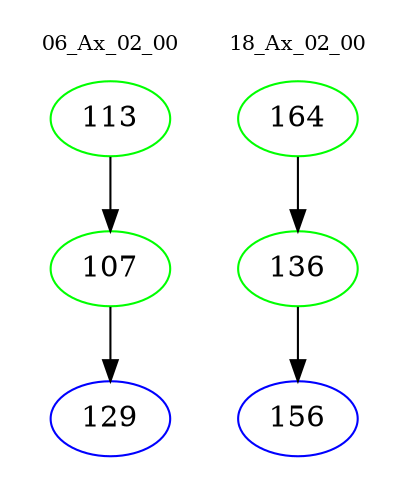 digraph{
subgraph cluster_0 {
color = white
label = "06_Ax_02_00";
fontsize=10;
T0_113 [label="113", color="green"]
T0_113 -> T0_107 [color="black"]
T0_107 [label="107", color="green"]
T0_107 -> T0_129 [color="black"]
T0_129 [label="129", color="blue"]
}
subgraph cluster_1 {
color = white
label = "18_Ax_02_00";
fontsize=10;
T1_164 [label="164", color="green"]
T1_164 -> T1_136 [color="black"]
T1_136 [label="136", color="green"]
T1_136 -> T1_156 [color="black"]
T1_156 [label="156", color="blue"]
}
}
